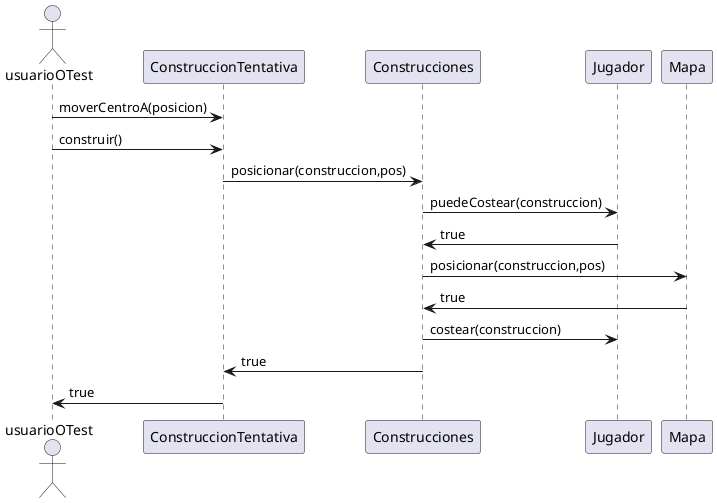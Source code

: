 @startuml

Actor usuarioOTest as usuario

usuario -> ConstruccionTentativa : moverCentroA(posicion)
usuario -> ConstruccionTentativa: construir()

ConstruccionTentativa-> Construcciones: posicionar(construccion,pos)

Construcciones -> Jugador : puedeCostear(construccion)
Jugador -> Construcciones : true

Construcciones-> Mapa: posicionar(construccion,pos)
Mapa-> Construcciones : true

Construcciones -> Jugador: costear(construccion)

Construcciones->ConstruccionTentativa : true
ConstruccionTentativa-> usuario: true



@enduml
